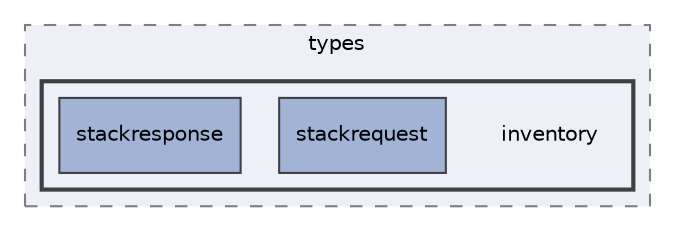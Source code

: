 digraph "inventory"
{
 // INTERACTIVE_SVG=YES
 // LATEX_PDF_SIZE
  edge [fontname="Helvetica",fontsize="10",labelfontname="Helvetica",labelfontsize="10"];
  node [fontname="Helvetica",fontsize="10",shape=record];
  compound=true
  subgraph clusterdir_55bc17615453bf062ec3fe223a89c893 {
    graph [ bgcolor="#edf0f7", pencolor="grey50", style="filled,dashed,", label="types", fontname="Helvetica", fontsize="10", URL="dir_55bc17615453bf062ec3fe223a89c893.html"]
  subgraph clusterdir_726e1d057d028db5f6ccfa3c4388f5b5 {
    graph [ bgcolor="#edf0f7", pencolor="grey25", style="filled,bold,", label="", fontname="Helvetica", fontsize="10", URL="dir_726e1d057d028db5f6ccfa3c4388f5b5.html"]
    dir_726e1d057d028db5f6ccfa3c4388f5b5 [shape=plaintext, label="inventory"];
  dir_66fd5caf0a2ac1d3add3d110dad92375 [shape=box, label="stackrequest", style="filled,", fillcolor="#a2b4d6", color="grey25", URL="dir_66fd5caf0a2ac1d3add3d110dad92375.html"];
  dir_3434084109d5bce52e9950e957338f0a [shape=box, label="stackresponse", style="filled,", fillcolor="#a2b4d6", color="grey25", URL="dir_3434084109d5bce52e9950e957338f0a.html"];
  }
  }
}
